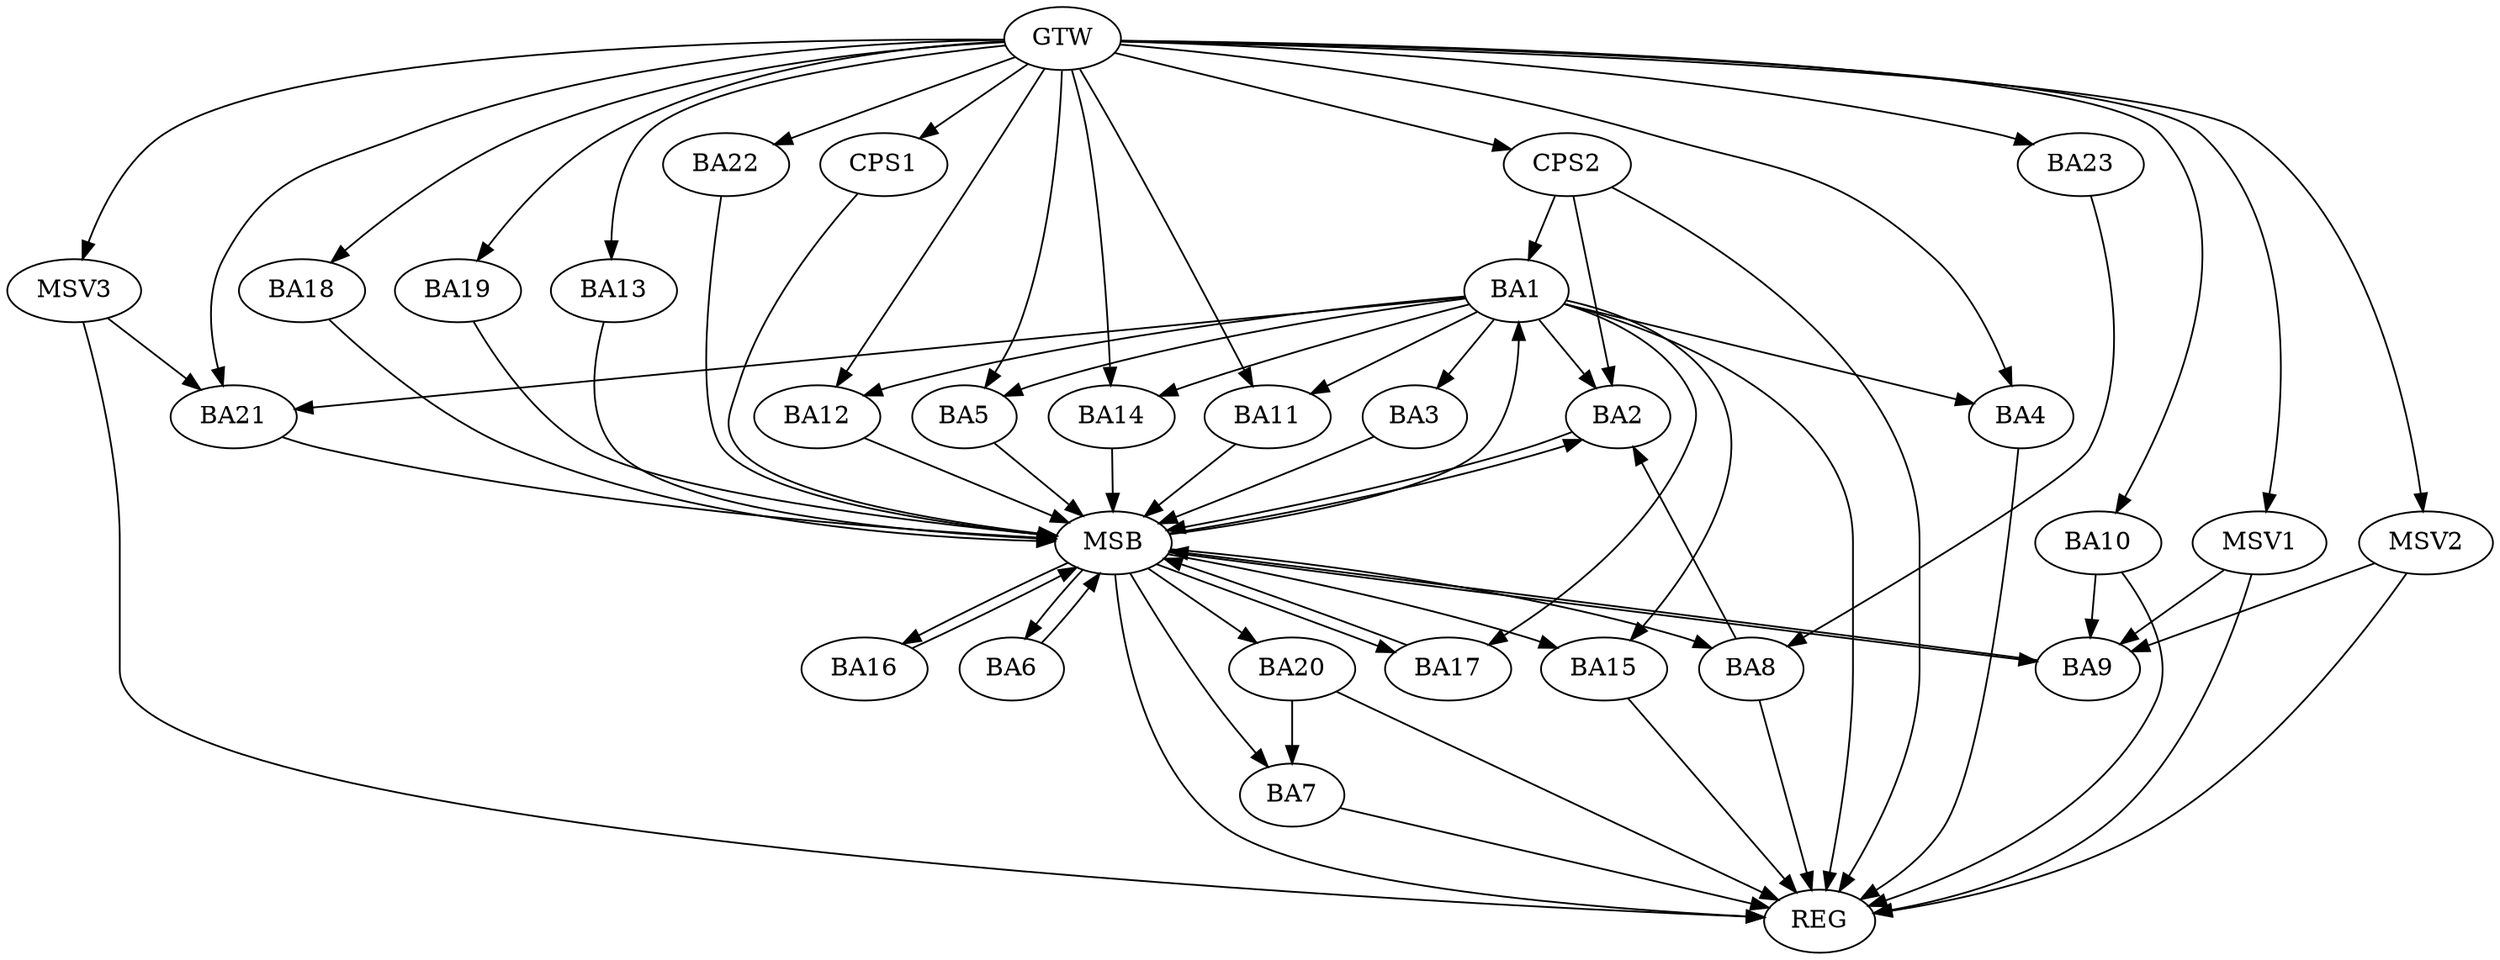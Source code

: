 strict digraph G {
  BA1 [ label="BA1" ];
  BA2 [ label="BA2" ];
  BA3 [ label="BA3" ];
  BA4 [ label="BA4" ];
  BA5 [ label="BA5" ];
  BA6 [ label="BA6" ];
  BA7 [ label="BA7" ];
  BA8 [ label="BA8" ];
  BA9 [ label="BA9" ];
  BA10 [ label="BA10" ];
  BA11 [ label="BA11" ];
  BA12 [ label="BA12" ];
  BA13 [ label="BA13" ];
  BA14 [ label="BA14" ];
  BA15 [ label="BA15" ];
  BA16 [ label="BA16" ];
  BA17 [ label="BA17" ];
  BA18 [ label="BA18" ];
  BA19 [ label="BA19" ];
  BA20 [ label="BA20" ];
  BA21 [ label="BA21" ];
  BA22 [ label="BA22" ];
  BA23 [ label="BA23" ];
  CPS1 [ label="CPS1" ];
  CPS2 [ label="CPS2" ];
  GTW [ label="GTW" ];
  REG [ label="REG" ];
  MSB [ label="MSB" ];
  MSV1 [ label="MSV1" ];
  MSV2 [ label="MSV2" ];
  MSV3 [ label="MSV3" ];
  BA1 -> BA2;
  BA8 -> BA2;
  BA10 -> BA9;
  BA20 -> BA7;
  BA23 -> BA8;
  CPS2 -> BA1;
  CPS2 -> BA2;
  GTW -> BA4;
  GTW -> BA5;
  GTW -> BA10;
  GTW -> BA11;
  GTW -> BA12;
  GTW -> BA13;
  GTW -> BA14;
  GTW -> BA18;
  GTW -> BA19;
  GTW -> BA21;
  GTW -> BA22;
  GTW -> BA23;
  GTW -> CPS1;
  GTW -> CPS2;
  BA1 -> REG;
  BA4 -> REG;
  BA7 -> REG;
  BA8 -> REG;
  BA10 -> REG;
  BA15 -> REG;
  BA20 -> REG;
  CPS2 -> REG;
  BA2 -> MSB;
  MSB -> BA1;
  MSB -> REG;
  BA3 -> MSB;
  MSB -> BA2;
  BA5 -> MSB;
  BA6 -> MSB;
  BA9 -> MSB;
  MSB -> BA6;
  BA11 -> MSB;
  BA12 -> MSB;
  MSB -> BA8;
  BA13 -> MSB;
  BA14 -> MSB;
  BA16 -> MSB;
  MSB -> BA9;
  BA17 -> MSB;
  MSB -> BA16;
  BA18 -> MSB;
  MSB -> BA17;
  BA19 -> MSB;
  MSB -> BA7;
  BA21 -> MSB;
  BA22 -> MSB;
  CPS1 -> MSB;
  MSB -> BA15;
  MSB -> BA20;
  BA1 -> BA4;
  BA1 -> BA21;
  BA1 -> BA12;
  BA1 -> BA17;
  BA1 -> BA5;
  BA1 -> BA11;
  BA1 -> BA14;
  BA1 -> BA15;
  BA1 -> BA3;
  MSV1 -> BA9;
  GTW -> MSV1;
  MSV1 -> REG;
  MSV2 -> BA9;
  GTW -> MSV2;
  MSV2 -> REG;
  MSV3 -> BA21;
  GTW -> MSV3;
  MSV3 -> REG;
}

